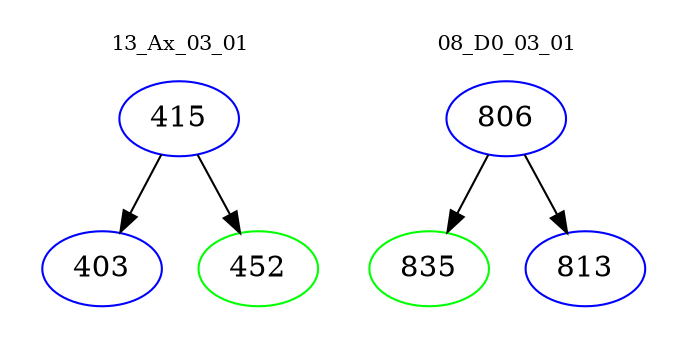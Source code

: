 digraph{
subgraph cluster_0 {
color = white
label = "13_Ax_03_01";
fontsize=10;
T0_415 [label="415", color="blue"]
T0_415 -> T0_403 [color="black"]
T0_403 [label="403", color="blue"]
T0_415 -> T0_452 [color="black"]
T0_452 [label="452", color="green"]
}
subgraph cluster_1 {
color = white
label = "08_D0_03_01";
fontsize=10;
T1_806 [label="806", color="blue"]
T1_806 -> T1_835 [color="black"]
T1_835 [label="835", color="green"]
T1_806 -> T1_813 [color="black"]
T1_813 [label="813", color="blue"]
}
}
